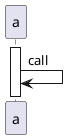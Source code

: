 {
  "sha1": "5lwuk9p3ydvxoftb87wbux8h0o9dfs",
  "insertion": {
    "when": "2024-06-06T17:24:18.635Z",
    "url": "https://github.com/plantuml/plantuml/pull/1803",
    "user": "plantuml@gmail.com"
  }
}
@startuml
!pragma teoz true
activate a
a -> a  : call
||0||
deactivate a
@enduml
